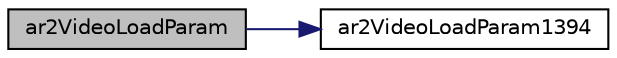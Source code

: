 digraph "ar2VideoLoadParam"
{
 // INTERACTIVE_SVG=YES
  edge [fontname="Helvetica",fontsize="10",labelfontname="Helvetica",labelfontsize="10"];
  node [fontname="Helvetica",fontsize="10",shape=record];
  rankdir="LR";
  Node1 [label="ar2VideoLoadParam",height=0.2,width=0.4,color="black", fillcolor="grey75", style="filled", fontcolor="black"];
  Node1 -> Node2 [color="midnightblue",fontsize="10",style="solid",fontname="Helvetica"];
  Node2 [label="ar2VideoLoadParam1394",height=0.2,width=0.4,color="black", fillcolor="white", style="filled",URL="$video1394_8h.html#abe4b4a7741dd6630962015bd2b9eb96b"];
}

